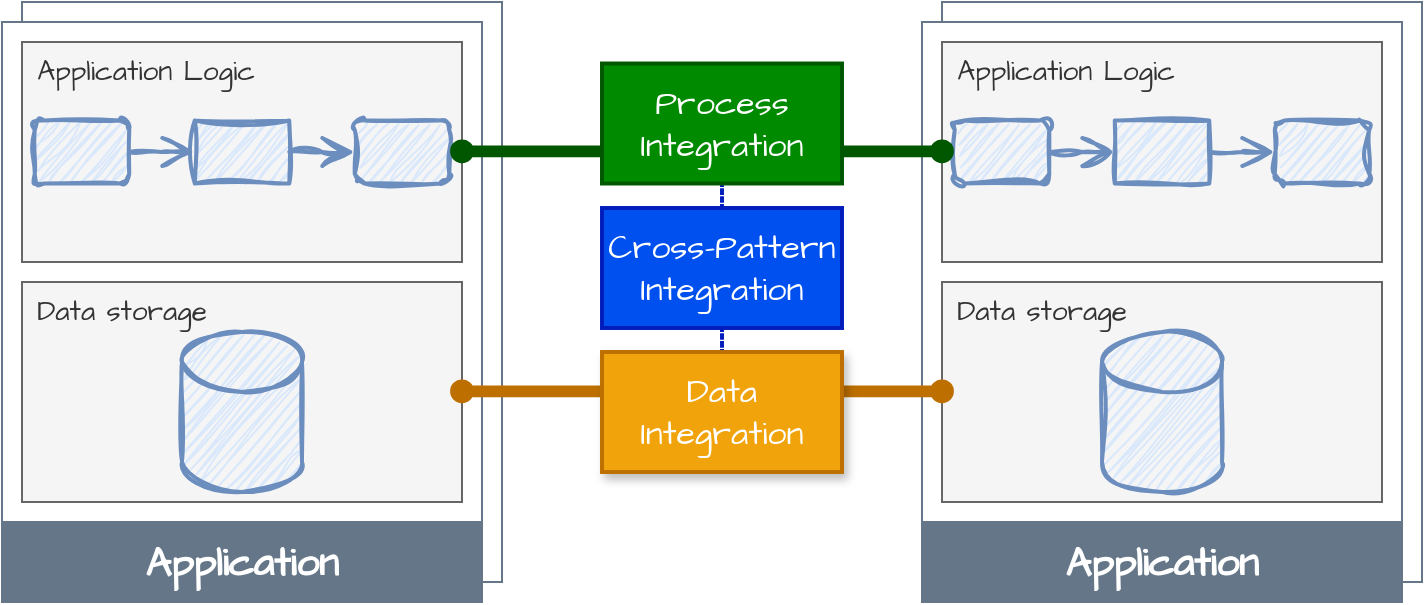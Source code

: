 <mxfile version="26.2.2">
  <diagram name="Page-1" id="LC5dHPAP5_1PirY3vbiF">
    <mxGraphModel dx="1108" dy="859" grid="1" gridSize="10" guides="1" tooltips="1" connect="1" arrows="1" fold="1" page="1" pageScale="1" pageWidth="850" pageHeight="1100" background="#FFFFFF" math="0" shadow="0">
      <root>
        <mxCell id="0" />
        <mxCell id="1" parent="0" />
        <mxCell id="YS-uZJQG7iNcBauW46sK-1" value="" style="rounded=0;whiteSpace=wrap;html=1;hachureGap=4;fontFamily=Architects Daughter;fontSource=https%3A%2F%2Ffonts.googleapis.com%2Fcss%3Ffamily%3DArchitects%2BDaughter;strokeColor=#647687;" parent="1" vertex="1">
          <mxGeometry x="40" y="30" width="240" height="290" as="geometry" />
        </mxCell>
        <mxCell id="YS-uZJQG7iNcBauW46sK-2" value="" style="rounded=0;whiteSpace=wrap;html=1;hachureGap=4;fontFamily=Architects Daughter;fontSource=https%3A%2F%2Ffonts.googleapis.com%2Fcss%3Ffamily%3DArchitects%2BDaughter;strokeColor=#647687;" parent="1" vertex="1">
          <mxGeometry x="30" y="40" width="240" height="290" as="geometry" />
        </mxCell>
        <mxCell id="YS-uZJQG7iNcBauW46sK-3" value="Application" style="rounded=0;whiteSpace=wrap;html=1;hachureGap=4;fontFamily=Architects Daughter;fontSource=https%3A%2F%2Ffonts.googleapis.com%2Fcss%3Ffamily%3DArchitects%2BDaughter;fontSize=20;fillColor=#647687;strokeColor=#647687;fontStyle=1;fontColor=#ffffff;" parent="1" vertex="1">
          <mxGeometry x="30" y="290" width="240" height="40" as="geometry" />
        </mxCell>
        <mxCell id="YS-uZJQG7iNcBauW46sK-4" value="&amp;nbsp;Data storage" style="rounded=0;whiteSpace=wrap;html=1;hachureGap=4;fontFamily=Architects Daughter;fontSource=https%3A%2F%2Ffonts.googleapis.com%2Fcss%3Ffamily%3DArchitects%2BDaughter;align=left;verticalAlign=top;fillColor=#f5f5f5;fontColor=#333333;strokeColor=#666666;fontSize=14;" parent="1" vertex="1">
          <mxGeometry x="40" y="170" width="220" height="110" as="geometry" />
        </mxCell>
        <mxCell id="YS-uZJQG7iNcBauW46sK-5" value="&amp;nbsp;Application Logic" style="rounded=0;whiteSpace=wrap;html=1;hachureGap=4;fontFamily=Architects Daughter;fontSource=https%3A%2F%2Ffonts.googleapis.com%2Fcss%3Ffamily%3DArchitects%2BDaughter;align=left;verticalAlign=top;fillColor=#f5f5f5;fontColor=#333333;strokeColor=#666666;fontSize=14;" parent="1" vertex="1">
          <mxGeometry x="40" y="50" width="220" height="110" as="geometry" />
        </mxCell>
        <mxCell id="YS-uZJQG7iNcBauW46sK-6" value="" style="shape=cylinder3;whiteSpace=wrap;html=1;boundedLbl=1;backgroundOutline=1;size=15;sketch=1;hachureGap=4;jiggle=2;curveFitting=1;fontFamily=Architects Daughter;fontSource=https%3A%2F%2Ffonts.googleapis.com%2Fcss%3Ffamily%3DArchitects%2BDaughter;fillColor=#dae8fc;strokeColor=#6c8ebf;strokeWidth=1.968;" parent="1" vertex="1">
          <mxGeometry x="120" y="195" width="60" height="80" as="geometry" />
        </mxCell>
        <mxCell id="YS-uZJQG7iNcBauW46sK-19" value="" style="shape=rect;html=1;rounded=1;strokeWidth=2;whiteSpace=wrap;sketch=1;hachureGap=4;jiggle=2;curveFitting=1;fontFamily=Architects Daughter;fontSource=https%3A%2F%2Ffonts.googleapis.com%2Fcss%3Ffamily%3DArchitects%2BDaughter;fillColor=#dae8fc;strokeColor=#6c8ebf;aspect=fixed;" parent="1" vertex="1">
          <mxGeometry x="46.38" y="89.25" width="47.244" height="31.5" as="geometry" />
        </mxCell>
        <mxCell id="YS-uZJQG7iNcBauW46sK-20" value="" style="shape=rect;html=1;strokeWidth=2;whiteSpace=wrap;sketch=1;hachureGap=4;jiggle=2;curveFitting=1;fontFamily=Architects Daughter;fontSource=https%3A%2F%2Ffonts.googleapis.com%2Fcss%3Ffamily%3DArchitects%2BDaughter;fillColor=#dae8fc;strokeColor=#6c8ebf;aspect=fixed;" parent="1" vertex="1">
          <mxGeometry x="126.38" y="89.25" width="47.244" height="31.5" as="geometry" />
        </mxCell>
        <mxCell id="YS-uZJQG7iNcBauW46sK-21" value="" style="shape=rect;html=1;rounded=1;strokeWidth=2;whiteSpace=wrap;sketch=1;hachureGap=4;jiggle=2;curveFitting=1;fontFamily=Architects Daughter;fontSource=https%3A%2F%2Ffonts.googleapis.com%2Fcss%3Ffamily%3DArchitects%2BDaughter;fillColor=#dae8fc;strokeColor=#6c8ebf;aspect=fixed;" parent="1" vertex="1">
          <mxGeometry x="206.38" y="89.25" width="47.244" height="31.5" as="geometry" />
        </mxCell>
        <mxCell id="YS-uZJQG7iNcBauW46sK-22" value="" style="edgeStyle=elbowEdgeStyle;html=1;elbow=horizontal;endArrow=open;labelBackgroundColor=none;strokeWidth=2;endSize=12;rounded=0;sketch=1;hachureGap=4;jiggle=2;curveFitting=1;fontFamily=Architects Daughter;fontSource=https%3A%2F%2Ffonts.googleapis.com%2Fcss%3Ffamily%3DArchitects%2BDaughter;fillColor=#dae8fc;strokeColor=#6c8ebf;" parent="1" source="YS-uZJQG7iNcBauW46sK-19" target="YS-uZJQG7iNcBauW46sK-20" edge="1">
          <mxGeometry relative="1" as="geometry" />
        </mxCell>
        <mxCell id="YS-uZJQG7iNcBauW46sK-23" value="" style="edgeStyle=elbowEdgeStyle;html=1;elbow=horizontal;endArrow=open;labelBackgroundColor=none;strokeWidth=2;endSize=12;rounded=0;sketch=1;hachureGap=4;jiggle=2;curveFitting=1;fontFamily=Architects Daughter;fontSource=https%3A%2F%2Ffonts.googleapis.com%2Fcss%3Ffamily%3DArchitects%2BDaughter;fillColor=#dae8fc;strokeColor=#6c8ebf;" parent="1" source="YS-uZJQG7iNcBauW46sK-20" target="YS-uZJQG7iNcBauW46sK-21" edge="1">
          <mxGeometry relative="1" as="geometry" />
        </mxCell>
        <mxCell id="YS-uZJQG7iNcBauW46sK-24" value="" style="rounded=0;whiteSpace=wrap;html=1;hachureGap=4;fontFamily=Architects Daughter;fontSource=https%3A%2F%2Ffonts.googleapis.com%2Fcss%3Ffamily%3DArchitects%2BDaughter;strokeColor=#647687;" parent="1" vertex="1">
          <mxGeometry x="500" y="30" width="240" height="290" as="geometry" />
        </mxCell>
        <mxCell id="YS-uZJQG7iNcBauW46sK-25" value="" style="rounded=0;whiteSpace=wrap;html=1;hachureGap=4;fontFamily=Architects Daughter;fontSource=https%3A%2F%2Ffonts.googleapis.com%2Fcss%3Ffamily%3DArchitects%2BDaughter;strokeColor=#647687;" parent="1" vertex="1">
          <mxGeometry x="490" y="40" width="240" height="290" as="geometry" />
        </mxCell>
        <mxCell id="YS-uZJQG7iNcBauW46sK-26" value="Application" style="rounded=0;whiteSpace=wrap;html=1;hachureGap=4;fontFamily=Architects Daughter;fontSource=https%3A%2F%2Ffonts.googleapis.com%2Fcss%3Ffamily%3DArchitects%2BDaughter;fontSize=20;fillColor=#647687;strokeColor=#647687;fontStyle=1;fontColor=#ffffff;" parent="1" vertex="1">
          <mxGeometry x="490" y="290" width="240" height="40" as="geometry" />
        </mxCell>
        <mxCell id="YS-uZJQG7iNcBauW46sK-27" value="&amp;nbsp;Data storage" style="rounded=0;whiteSpace=wrap;html=1;hachureGap=4;fontFamily=Architects Daughter;fontSource=https%3A%2F%2Ffonts.googleapis.com%2Fcss%3Ffamily%3DArchitects%2BDaughter;align=left;verticalAlign=top;fillColor=#f5f5f5;fontColor=#333333;strokeColor=#666666;fontSize=14;" parent="1" vertex="1">
          <mxGeometry x="500" y="170" width="220" height="110" as="geometry" />
        </mxCell>
        <mxCell id="YS-uZJQG7iNcBauW46sK-28" value="&amp;nbsp;Application Logic" style="rounded=0;whiteSpace=wrap;html=1;hachureGap=4;fontFamily=Architects Daughter;fontSource=https%3A%2F%2Ffonts.googleapis.com%2Fcss%3Ffamily%3DArchitects%2BDaughter;align=left;verticalAlign=top;fillColor=#f5f5f5;fontColor=#333333;strokeColor=#666666;fontSize=14;" parent="1" vertex="1">
          <mxGeometry x="500" y="50" width="220" height="110" as="geometry" />
        </mxCell>
        <mxCell id="YS-uZJQG7iNcBauW46sK-29" value="" style="shape=cylinder3;whiteSpace=wrap;html=1;boundedLbl=1;backgroundOutline=1;size=15;sketch=1;hachureGap=4;jiggle=2;curveFitting=1;fontFamily=Architects Daughter;fontSource=https%3A%2F%2Ffonts.googleapis.com%2Fcss%3Ffamily%3DArchitects%2BDaughter;fillColor=#dae8fc;strokeColor=#6c8ebf;strokeWidth=1.968;" parent="1" vertex="1">
          <mxGeometry x="580" y="195" width="60" height="80" as="geometry" />
        </mxCell>
        <mxCell id="YS-uZJQG7iNcBauW46sK-30" value="" style="shape=rect;html=1;rounded=1;strokeWidth=2;whiteSpace=wrap;sketch=1;hachureGap=4;jiggle=2;curveFitting=1;fontFamily=Architects Daughter;fontSource=https%3A%2F%2Ffonts.googleapis.com%2Fcss%3Ffamily%3DArchitects%2BDaughter;fillColor=#dae8fc;strokeColor=#6c8ebf;aspect=fixed;" parent="1" vertex="1">
          <mxGeometry x="506.38" y="89.25" width="47.244" height="31.5" as="geometry" />
        </mxCell>
        <mxCell id="YS-uZJQG7iNcBauW46sK-31" value="" style="shape=rect;html=1;strokeWidth=2;whiteSpace=wrap;sketch=1;hachureGap=4;jiggle=2;curveFitting=1;fontFamily=Architects Daughter;fontSource=https%3A%2F%2Ffonts.googleapis.com%2Fcss%3Ffamily%3DArchitects%2BDaughter;fillColor=#dae8fc;strokeColor=#6c8ebf;aspect=fixed;" parent="1" vertex="1">
          <mxGeometry x="586.38" y="89.25" width="47.244" height="31.5" as="geometry" />
        </mxCell>
        <mxCell id="YS-uZJQG7iNcBauW46sK-32" value="" style="shape=rect;html=1;rounded=1;strokeWidth=2;whiteSpace=wrap;sketch=1;hachureGap=4;jiggle=2;curveFitting=1;fontFamily=Architects Daughter;fontSource=https%3A%2F%2Ffonts.googleapis.com%2Fcss%3Ffamily%3DArchitects%2BDaughter;fillColor=#dae8fc;strokeColor=#6c8ebf;aspect=fixed;" parent="1" vertex="1">
          <mxGeometry x="666.38" y="89.25" width="47.244" height="31.5" as="geometry" />
        </mxCell>
        <mxCell id="YS-uZJQG7iNcBauW46sK-33" value="" style="edgeStyle=elbowEdgeStyle;html=1;elbow=horizontal;endArrow=open;labelBackgroundColor=none;strokeWidth=2;endSize=12;rounded=0;sketch=1;hachureGap=4;jiggle=2;curveFitting=1;fontFamily=Architects Daughter;fontSource=https%3A%2F%2Ffonts.googleapis.com%2Fcss%3Ffamily%3DArchitects%2BDaughter;fillColor=#dae8fc;strokeColor=#6c8ebf;" parent="1" source="YS-uZJQG7iNcBauW46sK-30" target="YS-uZJQG7iNcBauW46sK-31" edge="1">
          <mxGeometry relative="1" as="geometry" />
        </mxCell>
        <mxCell id="YS-uZJQG7iNcBauW46sK-34" value="" style="edgeStyle=elbowEdgeStyle;html=1;elbow=horizontal;endArrow=open;labelBackgroundColor=none;strokeWidth=2;endSize=12;rounded=0;sketch=1;hachureGap=4;jiggle=2;curveFitting=1;fontFamily=Architects Daughter;fontSource=https%3A%2F%2Ffonts.googleapis.com%2Fcss%3Ffamily%3DArchitects%2BDaughter;fillColor=#dae8fc;strokeColor=#6c8ebf;" parent="1" source="YS-uZJQG7iNcBauW46sK-31" target="YS-uZJQG7iNcBauW46sK-32" edge="1">
          <mxGeometry relative="1" as="geometry" />
        </mxCell>
        <mxCell id="YS-uZJQG7iNcBauW46sK-38" value="" style="endArrow=oval;html=1;rounded=0;hachureGap=4;fontFamily=Architects Daughter;fontSource=https%3A%2F%2Ffonts.googleapis.com%2Fcss%3Ffamily%3DArchitects%2BDaughter;exitX=1;exitY=0.75;exitDx=0;exitDy=0;entryX=0;entryY=0.75;entryDx=0;entryDy=0;startArrow=oval;startFill=1;endFill=1;strokeWidth=5.905;fillColor=#f0a30a;strokeColor=#BD7000;" parent="1" edge="1">
          <mxGeometry width="50" height="50" relative="1" as="geometry">
            <mxPoint x="260" y="224.64" as="sourcePoint" />
            <mxPoint x="500" y="224.64" as="targetPoint" />
          </mxGeometry>
        </mxCell>
        <mxCell id="YS-uZJQG7iNcBauW46sK-39" value="" style="endArrow=oval;html=1;rounded=0;hachureGap=4;fontFamily=Architects Daughter;fontSource=https%3A%2F%2Ffonts.googleapis.com%2Fcss%3Ffamily%3DArchitects%2BDaughter;startArrow=oval;startFill=1;endFill=1;strokeWidth=5.905;fillColor=#008a00;strokeColor=#005700;exitX=1;exitY=0.25;exitDx=0;exitDy=0;entryX=0;entryY=0.25;entryDx=0;entryDy=0;" parent="1" edge="1">
          <mxGeometry width="50" height="50" relative="1" as="geometry">
            <mxPoint x="260" y="104.64" as="sourcePoint" />
            <mxPoint x="500" y="104.64" as="targetPoint" />
          </mxGeometry>
        </mxCell>
        <mxCell id="YS-uZJQG7iNcBauW46sK-43" style="edgeStyle=orthogonalEdgeStyle;rounded=0;hachureGap=4;orthogonalLoop=1;jettySize=auto;html=1;fontFamily=Architects Daughter;fontSource=https%3A%2F%2Ffonts.googleapis.com%2Fcss%3Ffamily%3DArchitects%2BDaughter;endArrow=none;startFill=0;strokeWidth=1.968;fillColor=#0050ef;strokeColor=#001DBC;dashed=1;dashPattern=1 1;entryX=0.5;entryY=1;entryDx=0;entryDy=0;" parent="1" source="YS-uZJQG7iNcBauW46sK-42" target="YS-uZJQG7iNcBauW46sK-37" edge="1">
          <mxGeometry relative="1" as="geometry">
            <mxPoint x="440" y="-10" as="targetPoint" />
          </mxGeometry>
        </mxCell>
        <mxCell id="YS-uZJQG7iNcBauW46sK-44" style="edgeStyle=orthogonalEdgeStyle;rounded=0;hachureGap=4;orthogonalLoop=1;jettySize=auto;html=1;fontFamily=Architects Daughter;fontSource=https%3A%2F%2Ffonts.googleapis.com%2Fcss%3Ffamily%3DArchitects%2BDaughter;endArrow=none;startFill=0;strokeWidth=1.968;fillColor=#0050ef;strokeColor=#001DBC;dashed=1;dashPattern=1 1;entryX=0.5;entryY=0;entryDx=0;entryDy=0;" parent="1" source="YS-uZJQG7iNcBauW46sK-42" target="YS-uZJQG7iNcBauW46sK-36" edge="1">
          <mxGeometry relative="1" as="geometry">
            <mxPoint x="320" y="-60" as="targetPoint" />
          </mxGeometry>
        </mxCell>
        <mxCell id="YS-uZJQG7iNcBauW46sK-42" value="Cross-Pattern Integration" style="rounded=0;whiteSpace=wrap;html=1;hachureGap=4;fontFamily=Architects Daughter;fontSource=https%3A%2F%2Ffonts.googleapis.com%2Fcss%3Ffamily%3DArchitects%2BDaughter;strokeWidth=1.968;fontSize=17;fillColor=#0050ef;strokeColor=#001DBC;fontColor=#ffffff;" parent="1" vertex="1">
          <mxGeometry x="330" y="133" width="120" height="60" as="geometry" />
        </mxCell>
        <mxCell id="YS-uZJQG7iNcBauW46sK-37" value="Process Integration" style="rounded=0;whiteSpace=wrap;html=1;hachureGap=4;fontFamily=Architects Daughter;fontSource=https%3A%2F%2Ffonts.googleapis.com%2Fcss%3Ffamily%3DArchitects%2BDaughter;strokeWidth=1.968;fontSize=17;fillColor=#008a00;strokeColor=#005700;fontColor=#ffffff;" parent="1" vertex="1">
          <mxGeometry x="330" y="60.75" width="120" height="60" as="geometry" />
        </mxCell>
        <mxCell id="YS-uZJQG7iNcBauW46sK-36" value="Data Integration" style="rounded=0;whiteSpace=wrap;html=1;hachureGap=4;fontFamily=Architects Daughter;fontSource=https%3A%2F%2Ffonts.googleapis.com%2Fcss%3Ffamily%3DArchitects%2BDaughter;strokeWidth=1.968;fontSize=17;shadow=1;fillColor=#f0a30a;strokeColor=#BD7000;fontColor=#FFFFFF;" parent="1" vertex="1">
          <mxGeometry x="330" y="205" width="120" height="60" as="geometry" />
        </mxCell>
      </root>
    </mxGraphModel>
  </diagram>
</mxfile>
